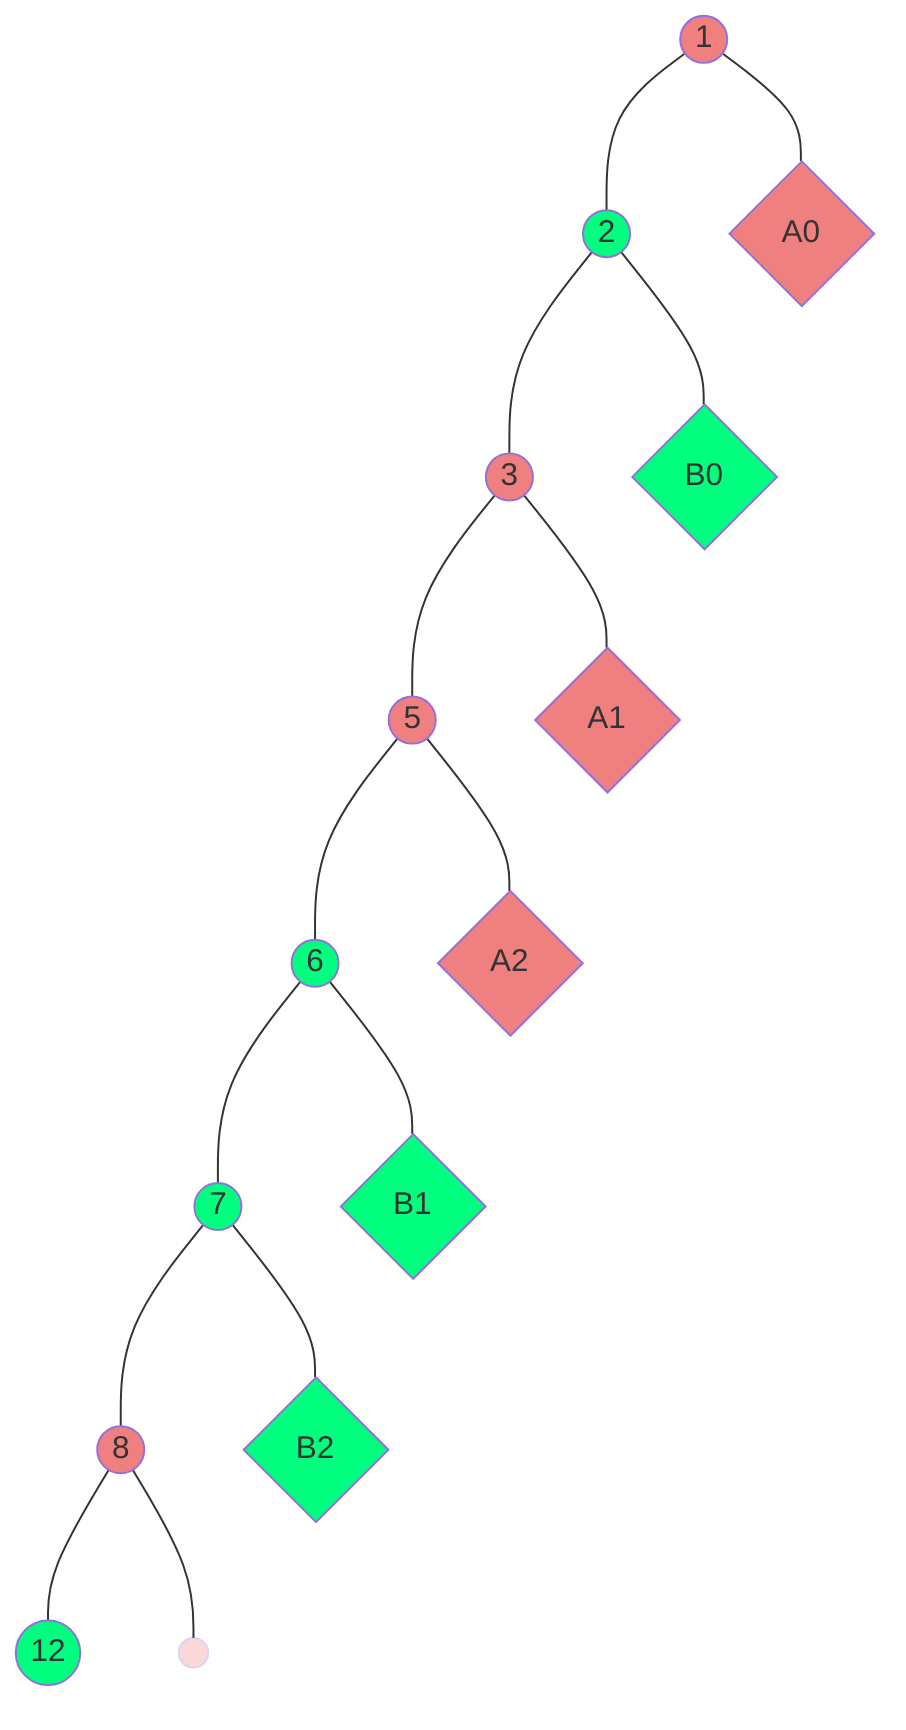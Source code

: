 graph TD
    a0((1))
    a0 --- b0((2))
    a0 --- A0{A0}
    b0 --- a1((3))
    b0 --- B0{B0}
    a1 --- a2((5))
    a1 --- A1{A1}
    a2 --- b1((6))
    a2 --- A2{A2}
    b1 --- b2((7))
    b1 --- B1{B1}
    b2 --- a3((8))
    b2 --- B2{B2}
    a3 --- b3((12))
    a3 --- A3(( ))

    classDef A fill:LightCoral
    class a0,a1,a2,a3,A0,A1,A2 A
    classDef B fill:SpringGreen
    class b0,b1,b2,b3,B0,B1,B2 B
    classDef zero opacity:0.3,fill:LightCoral
    class A3 zero